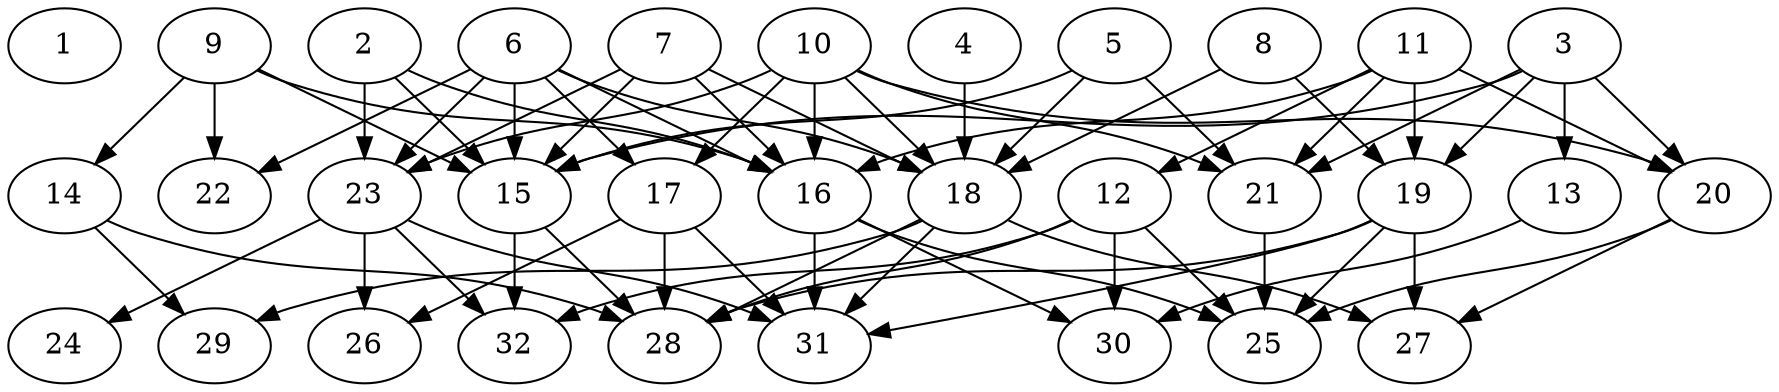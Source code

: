 // DAG (tier=2-normal, mode=data, n=32, ccr=0.415, fat=0.624, density=0.516, regular=0.432, jump=0.126, mindata=2097152, maxdata=16777216)
// DAG automatically generated by daggen at Sun Aug 24 16:33:34 2025
// /home/ermia/Project/Environments/daggen/bin/daggen --dot --ccr 0.415 --fat 0.624 --regular 0.432 --density 0.516 --jump 0.126 --mindata 2097152 --maxdata 16777216 -n 32 
digraph G {
  1 [size="2700950313631744000000", alpha="0.09", expect_size="1350475156815872000000"]
  2 [size="24187514008895792", alpha="0.17", expect_size="12093757004447896"]
  2 -> 15 [size ="901910928293888"]
  2 -> 16 [size ="901910928293888"]
  2 -> 23 [size ="901910928293888"]
  3 [size="1687294247135371853824", alpha="0.20", expect_size="843647123567685926912"]
  3 -> 13 [size ="1133836771524608"]
  3 -> 15 [size ="1133836771524608"]
  3 -> 19 [size ="1133836771524608"]
  3 -> 20 [size ="1133836771524608"]
  3 -> 21 [size ="1133836771524608"]
  4 [size="22180629332735908", alpha="0.18", expect_size="11090314666367954"]
  4 -> 18 [size ="788958682284032"]
  5 [size="2622481603188240678912", alpha="0.03", expect_size="1311240801594120339456"]
  5 -> 15 [size ="1521358693466112"]
  5 -> 18 [size ="1521358693466112"]
  5 -> 21 [size ="1521358693466112"]
  6 [size="533042427728973632", alpha="0.10", expect_size="266521213864486816"]
  6 -> 15 [size ="432573343858688"]
  6 -> 16 [size ="432573343858688"]
  6 -> 17 [size ="432573343858688"]
  6 -> 18 [size ="432573343858688"]
  6 -> 22 [size ="432573343858688"]
  6 -> 23 [size ="432573343858688"]
  7 [size="59104615269018894336", alpha="0.20", expect_size="29552307634509447168"]
  7 -> 15 [size ="121386647420928"]
  7 -> 16 [size ="121386647420928"]
  7 -> 18 [size ="121386647420928"]
  7 -> 23 [size ="121386647420928"]
  8 [size="59117147508824944", alpha="0.19", expect_size="29558573754412472"]
  8 -> 18 [size ="131413953216512"]
  8 -> 19 [size ="131413953216512"]
  9 [size="514264321813251096576", alpha="0.20", expect_size="257132160906625548288"]
  9 -> 14 [size ="513508437393408"]
  9 -> 15 [size ="513508437393408"]
  9 -> 16 [size ="513508437393408"]
  9 -> 22 [size ="513508437393408"]
  10 [size="2972944324077144768512", alpha="0.10", expect_size="1486472162038572384256"]
  10 -> 16 [size ="1654046968512512"]
  10 -> 17 [size ="1654046968512512"]
  10 -> 18 [size ="1654046968512512"]
  10 -> 20 [size ="1654046968512512"]
  10 -> 21 [size ="1654046968512512"]
  10 -> 23 [size ="1654046968512512"]
  11 [size="54779045373450472", alpha="0.02", expect_size="27389522686725236"]
  11 -> 12 [size ="868819279020032"]
  11 -> 16 [size ="868819279020032"]
  11 -> 19 [size ="868819279020032"]
  11 -> 20 [size ="868819279020032"]
  11 -> 21 [size ="868819279020032"]
  12 [size="360924661700360142848", alpha="0.03", expect_size="180462330850180071424"]
  12 -> 25 [size ="405540618371072"]
  12 -> 28 [size ="405540618371072"]
  12 -> 30 [size ="405540618371072"]
  12 -> 32 [size ="405540618371072"]
  13 [size="473769784415646384128", alpha="0.15", expect_size="236884892207823192064"]
  13 -> 30 [size ="486185004695552"]
  14 [size="1187373861604901781504", alpha="0.14", expect_size="593686930802450890752"]
  14 -> 28 [size ="897046542286848"]
  14 -> 29 [size ="897046542286848"]
  15 [size="634594487878719373312", alpha="0.12", expect_size="317297243939359686656"]
  15 -> 28 [size ="590773288435712"]
  15 -> 32 [size ="590773288435712"]
  16 [size="11120526632510686", alpha="0.15", expect_size="5560263316255343"]
  16 -> 25 [size ="392236579684352"]
  16 -> 30 [size ="392236579684352"]
  16 -> 31 [size ="392236579684352"]
  17 [size="100175885679445856", alpha="0.14", expect_size="50087942839722928"]
  17 -> 26 [size ="1747685577064448"]
  17 -> 28 [size ="1747685577064448"]
  17 -> 31 [size ="1747685577064448"]
  18 [size="10222054169081116", alpha="0.16", expect_size="5111027084540558"]
  18 -> 27 [size ="264195383754752"]
  18 -> 28 [size ="264195383754752"]
  18 -> 29 [size ="264195383754752"]
  18 -> 31 [size ="264195383754752"]
  19 [size="968202313954748268544", alpha="0.17", expect_size="484101156977374134272"]
  19 -> 25 [size ="782950064979968"]
  19 -> 27 [size ="782950064979968"]
  19 -> 28 [size ="782950064979968"]
  19 -> 31 [size ="782950064979968"]
  20 [size="71858470764150784000", alpha="0.11", expect_size="35929235382075392000"]
  20 -> 25 [size ="138274458828800"]
  20 -> 27 [size ="138274458828800"]
  21 [size="73895115471043166208", alpha="0.14", expect_size="36947557735521583104"]
  21 -> 25 [size ="140874960863232"]
  22 [size="1293029009962768384", alpha="0.19", expect_size="646514504981384192"]
  23 [size="1003792088090186752", alpha="0.03", expect_size="501896044045093376"]
  23 -> 24 [size ="1531089571020800"]
  23 -> 26 [size ="1531089571020800"]
  23 -> 31 [size ="1531089571020800"]
  23 -> 32 [size ="1531089571020800"]
  24 [size="7198925124335947", alpha="0.07", expect_size="3599462562167973"]
  25 [size="3962265349189278720", alpha="0.04", expect_size="1981132674594639360"]
  26 [size="2923370122658943", alpha="0.13", expect_size="1461685061329471"]
  27 [size="118179700569150160", alpha="0.01", expect_size="59089850284575080"]
  28 [size="2989278287989995008", alpha="0.19", expect_size="1494639143994997504"]
  29 [size="2934997686807462674432", alpha="0.07", expect_size="1467498843403731337216"]
  30 [size="6676129605297982", alpha="0.04", expect_size="3338064802648991"]
  31 [size="12390810786467436", alpha="0.14", expect_size="6195405393233718"]
  32 [size="3832131962699966840832", alpha="0.17", expect_size="1916065981349983420416"]
}